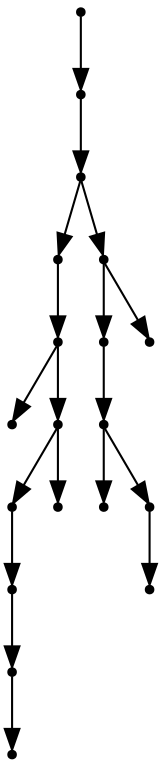 digraph {
  18 [shape=point];
  17 [shape=point];
  16 [shape=point];
  8 [shape=point];
  7 [shape=point];
  0 [shape=point];
  6 [shape=point];
  4 [shape=point];
  3 [shape=point];
  2 [shape=point];
  1 [shape=point];
  5 [shape=point];
  15 [shape=point];
  13 [shape=point];
  12 [shape=point];
  9 [shape=point];
  11 [shape=point];
  10 [shape=point];
  14 [shape=point];
18 -> 17;
17 -> 16;
16 -> 8;
8 -> 7;
7 -> 0;
7 -> 6;
6 -> 4;
4 -> 3;
3 -> 2;
2 -> 1;
6 -> 5;
16 -> 15;
15 -> 13;
13 -> 12;
12 -> 9;
12 -> 11;
11 -> 10;
15 -> 14;
}
